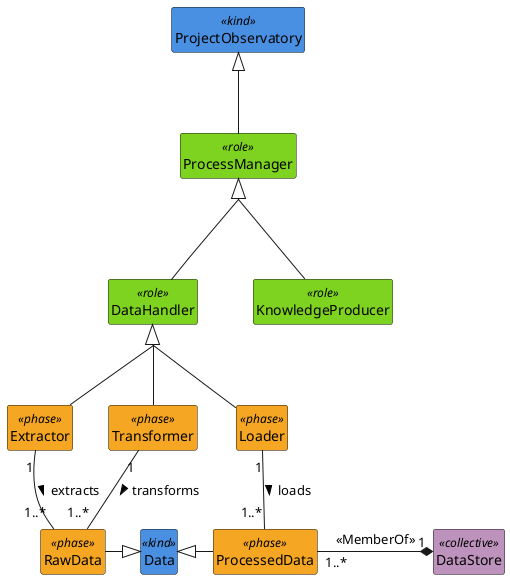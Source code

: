 @startuml DataHandler
skinparam groupInheritance 2
hide <<kind>> circle
hide <<phase>> circle
hide <<role>> circle
hide <<collective>> circle
hide members
hide methods

class ProjectObservatory<<kind>> #4A90E2 {}
class ProcessManager <<role>> #7ED321 {}
class DataHandler <<role>> #7ED321 {}
class KnowledgeProducer <<role>> #7ED321 {}

ProjectObservatory <|-- ProcessManager
ProcessManager <|-- DataHandler
ProcessManager <|-- KnowledgeProducer

class Extractor <<phase>> #F5A623 {}
class Transformer <<phase>> #F5A623 {}
class Loader <<phase>> #F5A623 {}

DataHandler <|-- Extractor
DataHandler <|-- Transformer
DataHandler <|-- Loader

class Data <<kind>> #4A90E2 {}
class RawData <<phase>> #F5A623 {}
class ProcessedData <<phase>> #F5A623 {}

Data <|-left- RawData
Data <|-right- ProcessedData

Extractor "1" -- "1..*" RawData : extracts >
Transformer "1" -- "1..*" RawData : transforms >
Loader "1" -- "1..*" ProcessedData : loads >

class DataStore <<collective>> #BD93BD {}

DataStore "1" *-left- "1..*" ProcessedData : <<MemberOf>>

@enduml
